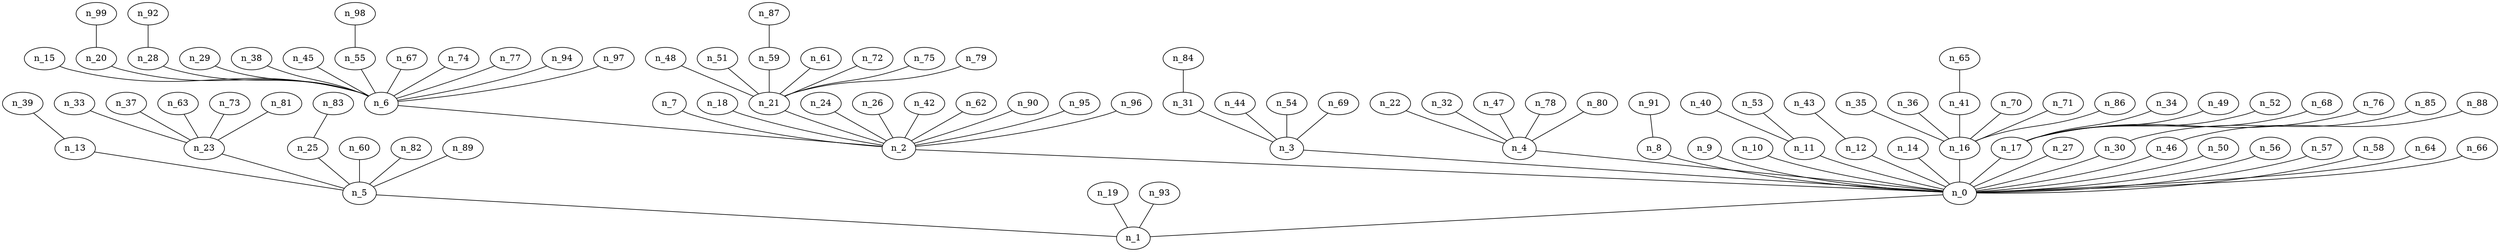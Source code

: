 graph grafoDorogovtsevMendes_100_BFS  {
n_0;
n_1;
n_2;
n_3;
n_4;
n_8;
n_9;
n_10;
n_11;
n_12;
n_14;
n_16;
n_17;
n_27;
n_30;
n_46;
n_50;
n_56;
n_57;
n_58;
n_64;
n_66;
n_5;
n_19;
n_93;
n_6;
n_7;
n_18;
n_21;
n_24;
n_26;
n_42;
n_62;
n_90;
n_95;
n_96;
n_31;
n_44;
n_54;
n_69;
n_22;
n_32;
n_47;
n_78;
n_80;
n_91;
n_40;
n_53;
n_43;
n_35;
n_36;
n_41;
n_70;
n_71;
n_86;
n_34;
n_49;
n_52;
n_68;
n_76;
n_85;
n_88;
n_13;
n_23;
n_25;
n_60;
n_82;
n_89;
n_15;
n_20;
n_28;
n_29;
n_38;
n_45;
n_55;
n_67;
n_74;
n_77;
n_94;
n_97;
n_48;
n_51;
n_59;
n_61;
n_72;
n_75;
n_79;
n_84;
n_65;
n_39;
n_33;
n_37;
n_63;
n_73;
n_81;
n_83;
n_99;
n_92;
n_98;
n_87;
n_0 -- n_1;
n_2 -- n_0;
n_3 -- n_0;
n_4 -- n_0;
n_8 -- n_0;
n_9 -- n_0;
n_10 -- n_0;
n_11 -- n_0;
n_12 -- n_0;
n_14 -- n_0;
n_16 -- n_0;
n_17 -- n_0;
n_27 -- n_0;
n_30 -- n_0;
n_46 -- n_0;
n_50 -- n_0;
n_56 -- n_0;
n_57 -- n_0;
n_58 -- n_0;
n_64 -- n_0;
n_66 -- n_0;
n_5 -- n_1;
n_19 -- n_1;
n_93 -- n_1;
n_6 -- n_2;
n_7 -- n_2;
n_18 -- n_2;
n_21 -- n_2;
n_24 -- n_2;
n_26 -- n_2;
n_42 -- n_2;
n_62 -- n_2;
n_90 -- n_2;
n_95 -- n_2;
n_96 -- n_2;
n_31 -- n_3;
n_44 -- n_3;
n_54 -- n_3;
n_69 -- n_3;
n_22 -- n_4;
n_32 -- n_4;
n_47 -- n_4;
n_78 -- n_4;
n_80 -- n_4;
n_91 -- n_8;
n_40 -- n_11;
n_53 -- n_11;
n_43 -- n_12;
n_35 -- n_16;
n_36 -- n_16;
n_41 -- n_16;
n_70 -- n_16;
n_71 -- n_16;
n_86 -- n_16;
n_34 -- n_17;
n_49 -- n_17;
n_52 -- n_17;
n_68 -- n_17;
n_76 -- n_17;
n_85 -- n_30;
n_88 -- n_46;
n_13 -- n_5;
n_23 -- n_5;
n_25 -- n_5;
n_60 -- n_5;
n_82 -- n_5;
n_89 -- n_5;
n_15 -- n_6;
n_20 -- n_6;
n_28 -- n_6;
n_29 -- n_6;
n_38 -- n_6;
n_45 -- n_6;
n_55 -- n_6;
n_67 -- n_6;
n_74 -- n_6;
n_77 -- n_6;
n_94 -- n_6;
n_97 -- n_6;
n_48 -- n_21;
n_51 -- n_21;
n_59 -- n_21;
n_61 -- n_21;
n_72 -- n_21;
n_75 -- n_21;
n_79 -- n_21;
n_84 -- n_31;
n_65 -- n_41;
n_39 -- n_13;
n_33 -- n_23;
n_37 -- n_23;
n_63 -- n_23;
n_73 -- n_23;
n_81 -- n_23;
n_83 -- n_25;
n_99 -- n_20;
n_92 -- n_28;
n_98 -- n_55;
n_87 -- n_59;
}